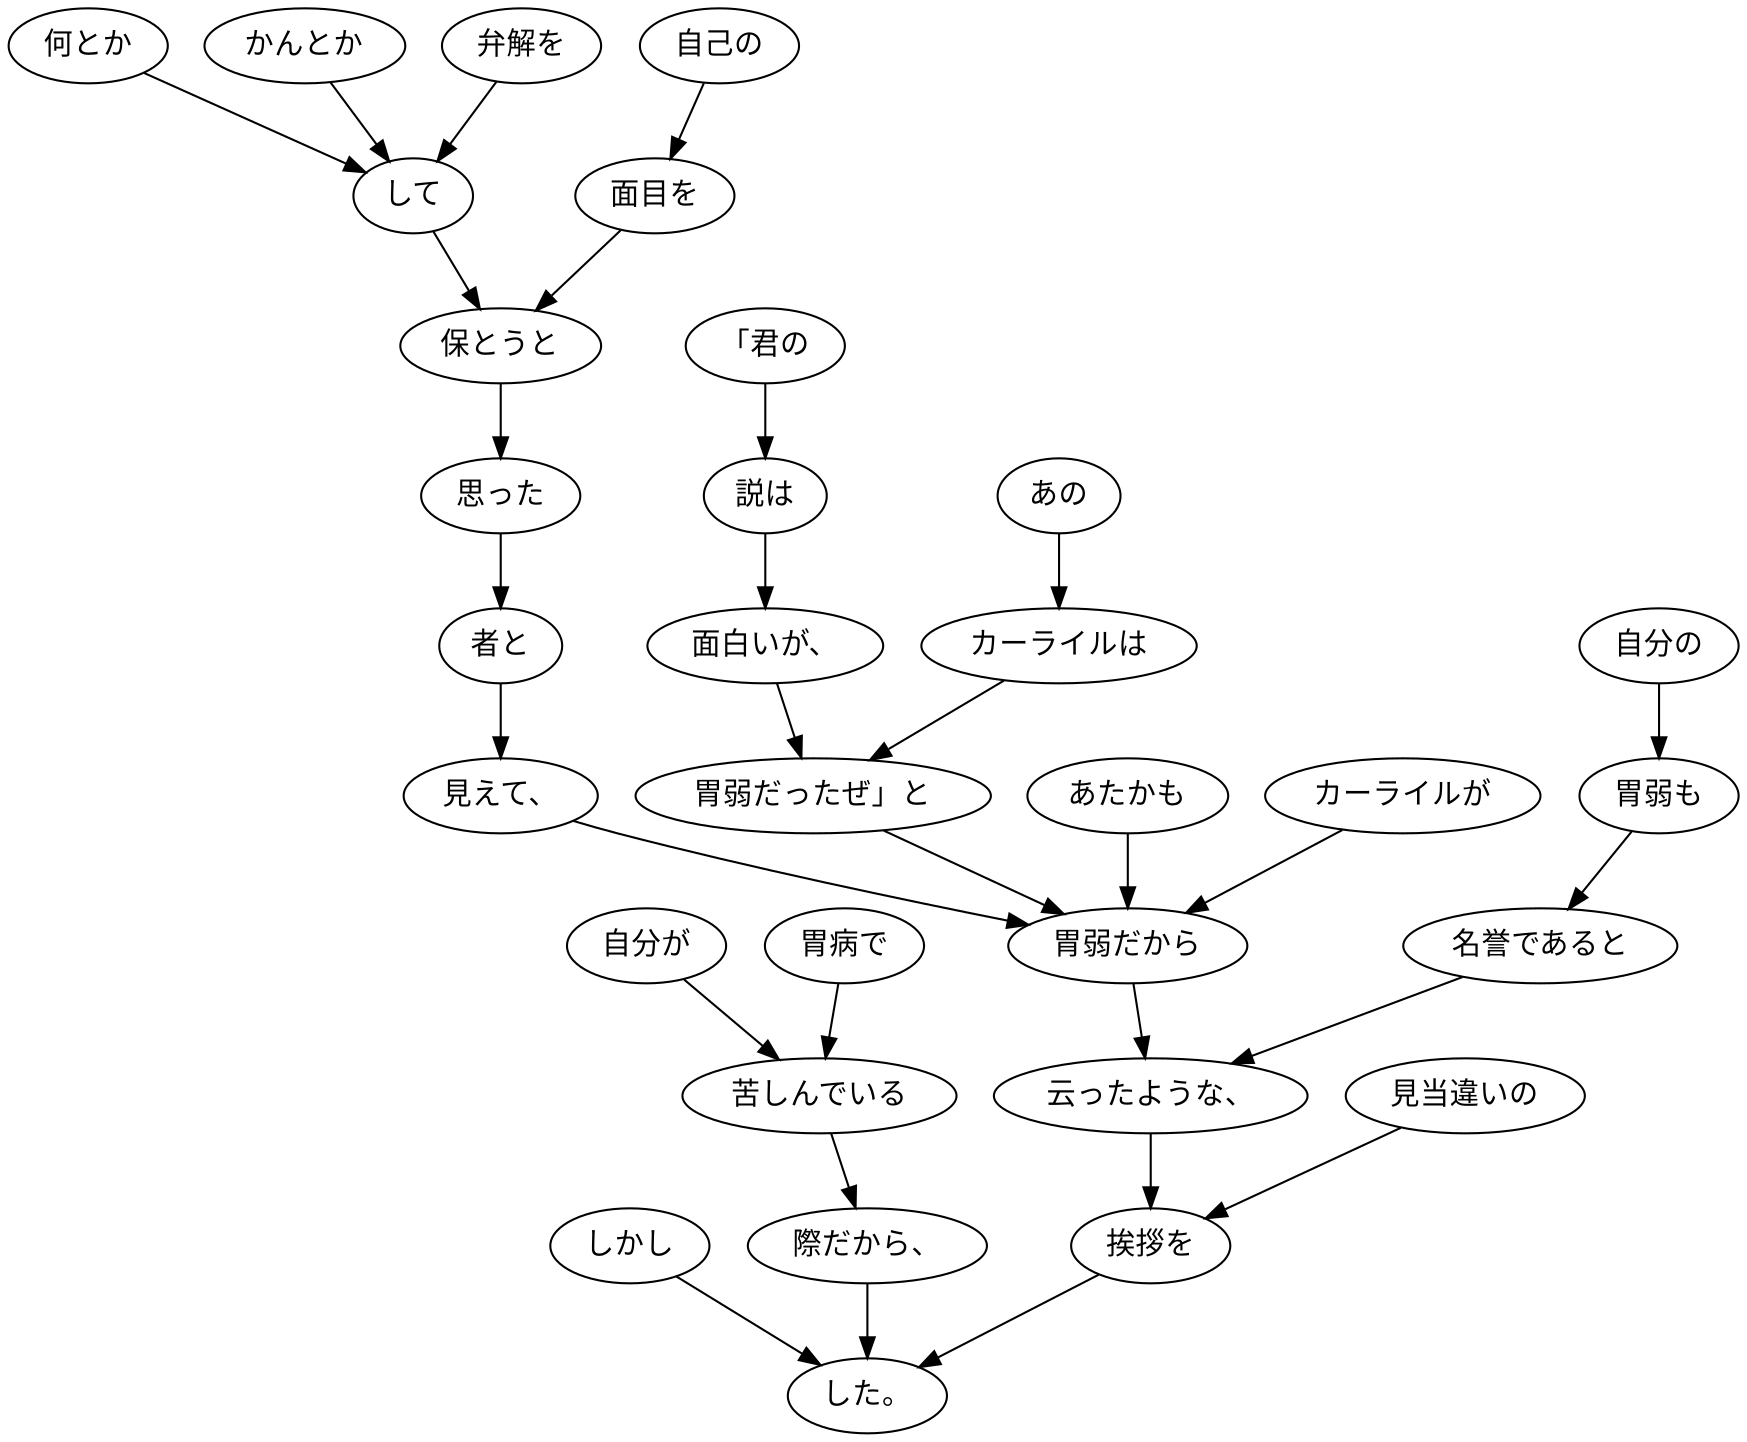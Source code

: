 digraph graph536 {
	node0 [label="しかし"];
	node1 [label="自分が"];
	node2 [label="胃病で"];
	node3 [label="苦しんでいる"];
	node4 [label="際だから、"];
	node5 [label="何とか"];
	node6 [label="かんとか"];
	node7 [label="弁解を"];
	node8 [label="して"];
	node9 [label="自己の"];
	node10 [label="面目を"];
	node11 [label="保とうと"];
	node12 [label="思った"];
	node13 [label="者と"];
	node14 [label="見えて、"];
	node15 [label="「君の"];
	node16 [label="説は"];
	node17 [label="面白いが、"];
	node18 [label="あの"];
	node19 [label="カーライルは"];
	node20 [label="胃弱だったぜ」と"];
	node21 [label="あたかも"];
	node22 [label="カーライルが"];
	node23 [label="胃弱だから"];
	node24 [label="自分の"];
	node25 [label="胃弱も"];
	node26 [label="名誉であると"];
	node27 [label="云ったような、"];
	node28 [label="見当違いの"];
	node29 [label="挨拶を"];
	node30 [label="した。"];
	node0 -> node30;
	node1 -> node3;
	node2 -> node3;
	node3 -> node4;
	node4 -> node30;
	node5 -> node8;
	node6 -> node8;
	node7 -> node8;
	node8 -> node11;
	node9 -> node10;
	node10 -> node11;
	node11 -> node12;
	node12 -> node13;
	node13 -> node14;
	node14 -> node23;
	node15 -> node16;
	node16 -> node17;
	node17 -> node20;
	node18 -> node19;
	node19 -> node20;
	node20 -> node23;
	node21 -> node23;
	node22 -> node23;
	node23 -> node27;
	node24 -> node25;
	node25 -> node26;
	node26 -> node27;
	node27 -> node29;
	node28 -> node29;
	node29 -> node30;
}
